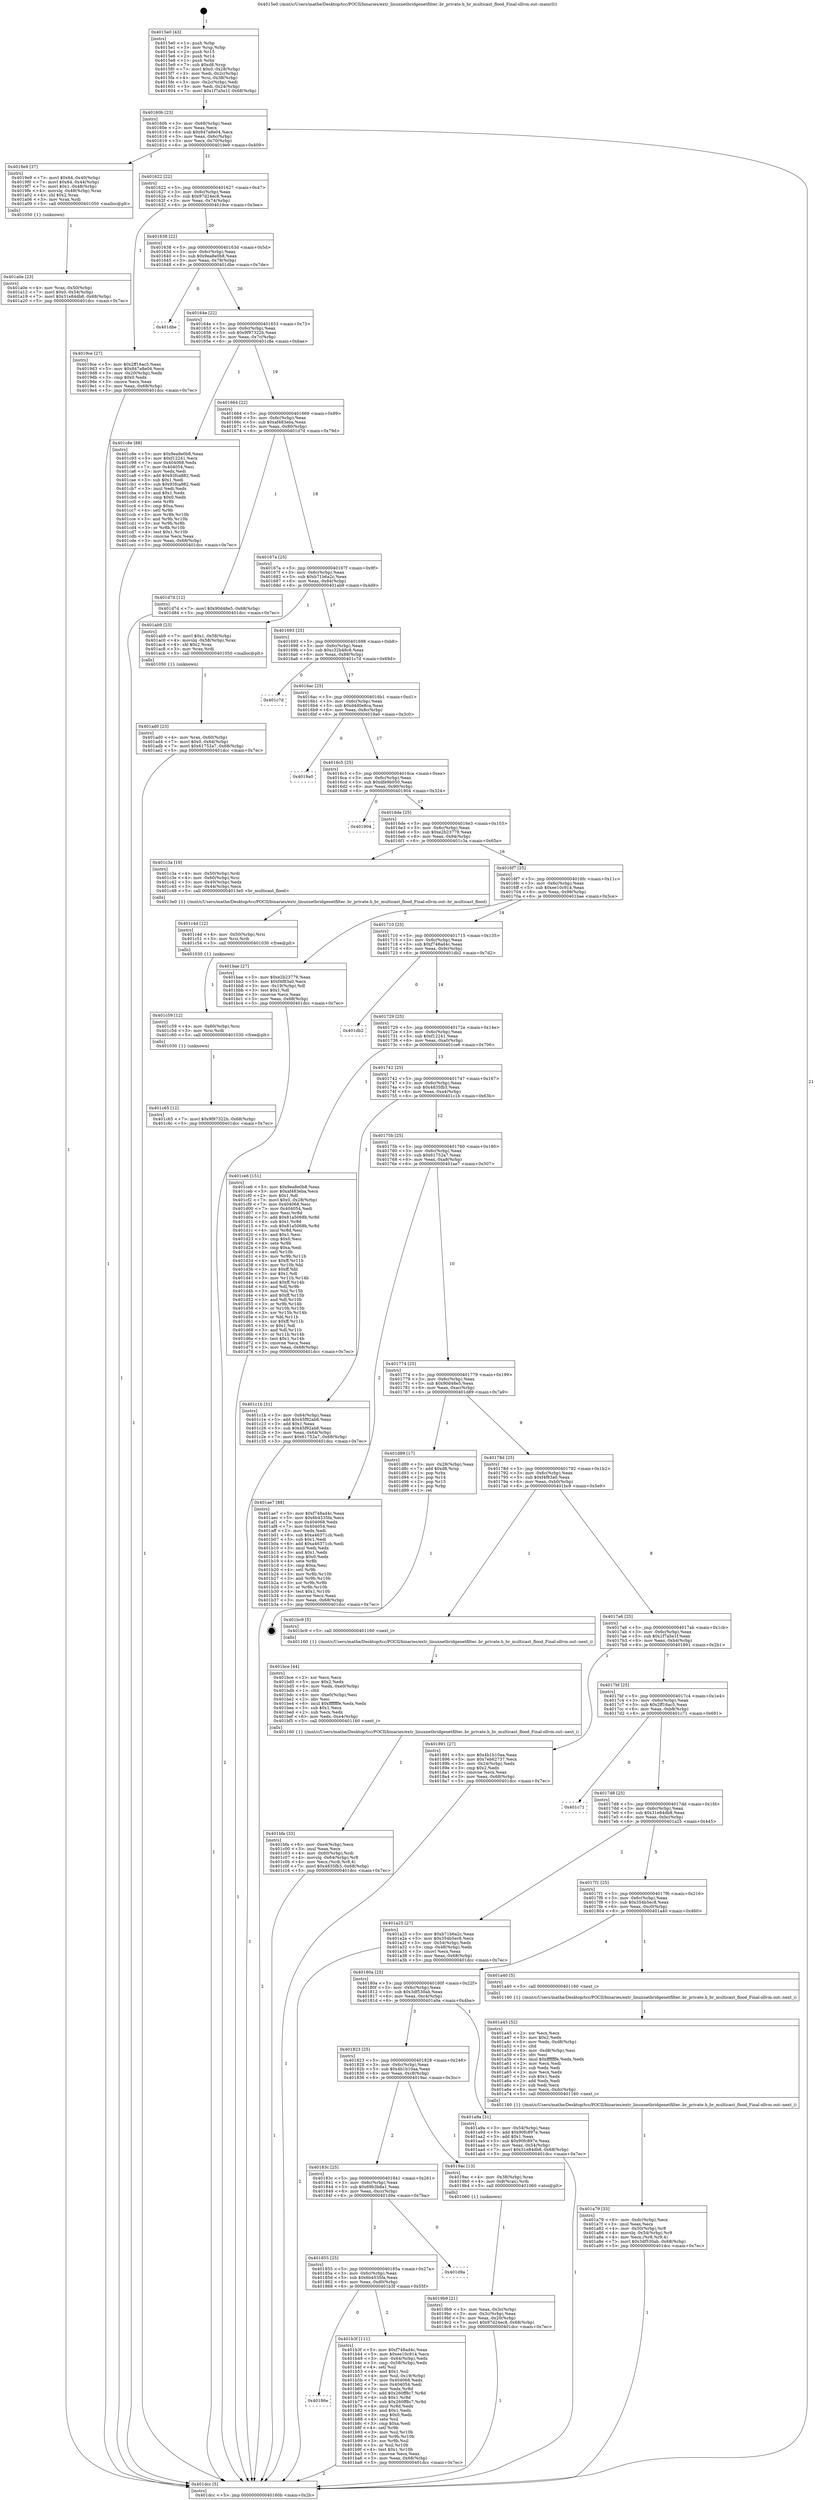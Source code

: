 digraph "0x4015e0" {
  label = "0x4015e0 (/mnt/c/Users/mathe/Desktop/tcc/POCII/binaries/extr_linuxnetbridgenetfilter..br_private.h_br_multicast_flood_Final-ollvm.out::main(0))"
  labelloc = "t"
  node[shape=record]

  Entry [label="",width=0.3,height=0.3,shape=circle,fillcolor=black,style=filled]
  "0x40160b" [label="{
     0x40160b [23]\l
     | [instrs]\l
     &nbsp;&nbsp;0x40160b \<+3\>: mov -0x68(%rbp),%eax\l
     &nbsp;&nbsp;0x40160e \<+2\>: mov %eax,%ecx\l
     &nbsp;&nbsp;0x401610 \<+6\>: sub $0x847a8e04,%ecx\l
     &nbsp;&nbsp;0x401616 \<+3\>: mov %eax,-0x6c(%rbp)\l
     &nbsp;&nbsp;0x401619 \<+3\>: mov %ecx,-0x70(%rbp)\l
     &nbsp;&nbsp;0x40161c \<+6\>: je 00000000004019e9 \<main+0x409\>\l
  }"]
  "0x4019e9" [label="{
     0x4019e9 [37]\l
     | [instrs]\l
     &nbsp;&nbsp;0x4019e9 \<+7\>: movl $0x64,-0x40(%rbp)\l
     &nbsp;&nbsp;0x4019f0 \<+7\>: movl $0x64,-0x44(%rbp)\l
     &nbsp;&nbsp;0x4019f7 \<+7\>: movl $0x1,-0x48(%rbp)\l
     &nbsp;&nbsp;0x4019fe \<+4\>: movslq -0x48(%rbp),%rax\l
     &nbsp;&nbsp;0x401a02 \<+4\>: shl $0x2,%rax\l
     &nbsp;&nbsp;0x401a06 \<+3\>: mov %rax,%rdi\l
     &nbsp;&nbsp;0x401a09 \<+5\>: call 0000000000401050 \<malloc@plt\>\l
     | [calls]\l
     &nbsp;&nbsp;0x401050 \{1\} (unknown)\l
  }"]
  "0x401622" [label="{
     0x401622 [22]\l
     | [instrs]\l
     &nbsp;&nbsp;0x401622 \<+5\>: jmp 0000000000401627 \<main+0x47\>\l
     &nbsp;&nbsp;0x401627 \<+3\>: mov -0x6c(%rbp),%eax\l
     &nbsp;&nbsp;0x40162a \<+5\>: sub $0x97d24ec8,%eax\l
     &nbsp;&nbsp;0x40162f \<+3\>: mov %eax,-0x74(%rbp)\l
     &nbsp;&nbsp;0x401632 \<+6\>: je 00000000004019ce \<main+0x3ee\>\l
  }"]
  Exit [label="",width=0.3,height=0.3,shape=circle,fillcolor=black,style=filled,peripheries=2]
  "0x4019ce" [label="{
     0x4019ce [27]\l
     | [instrs]\l
     &nbsp;&nbsp;0x4019ce \<+5\>: mov $0x2ff16ac5,%eax\l
     &nbsp;&nbsp;0x4019d3 \<+5\>: mov $0x847a8e04,%ecx\l
     &nbsp;&nbsp;0x4019d8 \<+3\>: mov -0x20(%rbp),%edx\l
     &nbsp;&nbsp;0x4019db \<+3\>: cmp $0x0,%edx\l
     &nbsp;&nbsp;0x4019de \<+3\>: cmove %ecx,%eax\l
     &nbsp;&nbsp;0x4019e1 \<+3\>: mov %eax,-0x68(%rbp)\l
     &nbsp;&nbsp;0x4019e4 \<+5\>: jmp 0000000000401dcc \<main+0x7ec\>\l
  }"]
  "0x401638" [label="{
     0x401638 [22]\l
     | [instrs]\l
     &nbsp;&nbsp;0x401638 \<+5\>: jmp 000000000040163d \<main+0x5d\>\l
     &nbsp;&nbsp;0x40163d \<+3\>: mov -0x6c(%rbp),%eax\l
     &nbsp;&nbsp;0x401640 \<+5\>: sub $0x9ea8e0b8,%eax\l
     &nbsp;&nbsp;0x401645 \<+3\>: mov %eax,-0x78(%rbp)\l
     &nbsp;&nbsp;0x401648 \<+6\>: je 0000000000401dbe \<main+0x7de\>\l
  }"]
  "0x401c65" [label="{
     0x401c65 [12]\l
     | [instrs]\l
     &nbsp;&nbsp;0x401c65 \<+7\>: movl $0x9f97322b,-0x68(%rbp)\l
     &nbsp;&nbsp;0x401c6c \<+5\>: jmp 0000000000401dcc \<main+0x7ec\>\l
  }"]
  "0x401dbe" [label="{
     0x401dbe\l
  }", style=dashed]
  "0x40164e" [label="{
     0x40164e [22]\l
     | [instrs]\l
     &nbsp;&nbsp;0x40164e \<+5\>: jmp 0000000000401653 \<main+0x73\>\l
     &nbsp;&nbsp;0x401653 \<+3\>: mov -0x6c(%rbp),%eax\l
     &nbsp;&nbsp;0x401656 \<+5\>: sub $0x9f97322b,%eax\l
     &nbsp;&nbsp;0x40165b \<+3\>: mov %eax,-0x7c(%rbp)\l
     &nbsp;&nbsp;0x40165e \<+6\>: je 0000000000401c8e \<main+0x6ae\>\l
  }"]
  "0x401c59" [label="{
     0x401c59 [12]\l
     | [instrs]\l
     &nbsp;&nbsp;0x401c59 \<+4\>: mov -0x60(%rbp),%rsi\l
     &nbsp;&nbsp;0x401c5d \<+3\>: mov %rsi,%rdi\l
     &nbsp;&nbsp;0x401c60 \<+5\>: call 0000000000401030 \<free@plt\>\l
     | [calls]\l
     &nbsp;&nbsp;0x401030 \{1\} (unknown)\l
  }"]
  "0x401c8e" [label="{
     0x401c8e [88]\l
     | [instrs]\l
     &nbsp;&nbsp;0x401c8e \<+5\>: mov $0x9ea8e0b8,%eax\l
     &nbsp;&nbsp;0x401c93 \<+5\>: mov $0xf12241,%ecx\l
     &nbsp;&nbsp;0x401c98 \<+7\>: mov 0x404068,%edx\l
     &nbsp;&nbsp;0x401c9f \<+7\>: mov 0x404054,%esi\l
     &nbsp;&nbsp;0x401ca6 \<+2\>: mov %edx,%edi\l
     &nbsp;&nbsp;0x401ca8 \<+6\>: add $0x93fca882,%edi\l
     &nbsp;&nbsp;0x401cae \<+3\>: sub $0x1,%edi\l
     &nbsp;&nbsp;0x401cb1 \<+6\>: sub $0x93fca882,%edi\l
     &nbsp;&nbsp;0x401cb7 \<+3\>: imul %edi,%edx\l
     &nbsp;&nbsp;0x401cba \<+3\>: and $0x1,%edx\l
     &nbsp;&nbsp;0x401cbd \<+3\>: cmp $0x0,%edx\l
     &nbsp;&nbsp;0x401cc0 \<+4\>: sete %r8b\l
     &nbsp;&nbsp;0x401cc4 \<+3\>: cmp $0xa,%esi\l
     &nbsp;&nbsp;0x401cc7 \<+4\>: setl %r9b\l
     &nbsp;&nbsp;0x401ccb \<+3\>: mov %r8b,%r10b\l
     &nbsp;&nbsp;0x401cce \<+3\>: and %r9b,%r10b\l
     &nbsp;&nbsp;0x401cd1 \<+3\>: xor %r9b,%r8b\l
     &nbsp;&nbsp;0x401cd4 \<+3\>: or %r8b,%r10b\l
     &nbsp;&nbsp;0x401cd7 \<+4\>: test $0x1,%r10b\l
     &nbsp;&nbsp;0x401cdb \<+3\>: cmovne %ecx,%eax\l
     &nbsp;&nbsp;0x401cde \<+3\>: mov %eax,-0x68(%rbp)\l
     &nbsp;&nbsp;0x401ce1 \<+5\>: jmp 0000000000401dcc \<main+0x7ec\>\l
  }"]
  "0x401664" [label="{
     0x401664 [22]\l
     | [instrs]\l
     &nbsp;&nbsp;0x401664 \<+5\>: jmp 0000000000401669 \<main+0x89\>\l
     &nbsp;&nbsp;0x401669 \<+3\>: mov -0x6c(%rbp),%eax\l
     &nbsp;&nbsp;0x40166c \<+5\>: sub $0xaf483eba,%eax\l
     &nbsp;&nbsp;0x401671 \<+3\>: mov %eax,-0x80(%rbp)\l
     &nbsp;&nbsp;0x401674 \<+6\>: je 0000000000401d7d \<main+0x79d\>\l
  }"]
  "0x401c4d" [label="{
     0x401c4d [12]\l
     | [instrs]\l
     &nbsp;&nbsp;0x401c4d \<+4\>: mov -0x50(%rbp),%rsi\l
     &nbsp;&nbsp;0x401c51 \<+3\>: mov %rsi,%rdi\l
     &nbsp;&nbsp;0x401c54 \<+5\>: call 0000000000401030 \<free@plt\>\l
     | [calls]\l
     &nbsp;&nbsp;0x401030 \{1\} (unknown)\l
  }"]
  "0x401d7d" [label="{
     0x401d7d [12]\l
     | [instrs]\l
     &nbsp;&nbsp;0x401d7d \<+7\>: movl $0x90d48e5,-0x68(%rbp)\l
     &nbsp;&nbsp;0x401d84 \<+5\>: jmp 0000000000401dcc \<main+0x7ec\>\l
  }"]
  "0x40167a" [label="{
     0x40167a [25]\l
     | [instrs]\l
     &nbsp;&nbsp;0x40167a \<+5\>: jmp 000000000040167f \<main+0x9f\>\l
     &nbsp;&nbsp;0x40167f \<+3\>: mov -0x6c(%rbp),%eax\l
     &nbsp;&nbsp;0x401682 \<+5\>: sub $0xb71b6a2c,%eax\l
     &nbsp;&nbsp;0x401687 \<+6\>: mov %eax,-0x84(%rbp)\l
     &nbsp;&nbsp;0x40168d \<+6\>: je 0000000000401ab9 \<main+0x4d9\>\l
  }"]
  "0x401bfa" [label="{
     0x401bfa [33]\l
     | [instrs]\l
     &nbsp;&nbsp;0x401bfa \<+6\>: mov -0xe4(%rbp),%ecx\l
     &nbsp;&nbsp;0x401c00 \<+3\>: imul %eax,%ecx\l
     &nbsp;&nbsp;0x401c03 \<+4\>: mov -0x60(%rbp),%rdi\l
     &nbsp;&nbsp;0x401c07 \<+4\>: movslq -0x64(%rbp),%r8\l
     &nbsp;&nbsp;0x401c0b \<+4\>: mov %ecx,(%rdi,%r8,4)\l
     &nbsp;&nbsp;0x401c0f \<+7\>: movl $0x4835fb3,-0x68(%rbp)\l
     &nbsp;&nbsp;0x401c16 \<+5\>: jmp 0000000000401dcc \<main+0x7ec\>\l
  }"]
  "0x401ab9" [label="{
     0x401ab9 [23]\l
     | [instrs]\l
     &nbsp;&nbsp;0x401ab9 \<+7\>: movl $0x1,-0x58(%rbp)\l
     &nbsp;&nbsp;0x401ac0 \<+4\>: movslq -0x58(%rbp),%rax\l
     &nbsp;&nbsp;0x401ac4 \<+4\>: shl $0x2,%rax\l
     &nbsp;&nbsp;0x401ac8 \<+3\>: mov %rax,%rdi\l
     &nbsp;&nbsp;0x401acb \<+5\>: call 0000000000401050 \<malloc@plt\>\l
     | [calls]\l
     &nbsp;&nbsp;0x401050 \{1\} (unknown)\l
  }"]
  "0x401693" [label="{
     0x401693 [25]\l
     | [instrs]\l
     &nbsp;&nbsp;0x401693 \<+5\>: jmp 0000000000401698 \<main+0xb8\>\l
     &nbsp;&nbsp;0x401698 \<+3\>: mov -0x6c(%rbp),%eax\l
     &nbsp;&nbsp;0x40169b \<+5\>: sub $0xc32b48c8,%eax\l
     &nbsp;&nbsp;0x4016a0 \<+6\>: mov %eax,-0x88(%rbp)\l
     &nbsp;&nbsp;0x4016a6 \<+6\>: je 0000000000401c7d \<main+0x69d\>\l
  }"]
  "0x401bce" [label="{
     0x401bce [44]\l
     | [instrs]\l
     &nbsp;&nbsp;0x401bce \<+2\>: xor %ecx,%ecx\l
     &nbsp;&nbsp;0x401bd0 \<+5\>: mov $0x2,%edx\l
     &nbsp;&nbsp;0x401bd5 \<+6\>: mov %edx,-0xe0(%rbp)\l
     &nbsp;&nbsp;0x401bdb \<+1\>: cltd\l
     &nbsp;&nbsp;0x401bdc \<+6\>: mov -0xe0(%rbp),%esi\l
     &nbsp;&nbsp;0x401be2 \<+2\>: idiv %esi\l
     &nbsp;&nbsp;0x401be4 \<+6\>: imul $0xfffffffe,%edx,%edx\l
     &nbsp;&nbsp;0x401bea \<+3\>: sub $0x1,%ecx\l
     &nbsp;&nbsp;0x401bed \<+2\>: sub %ecx,%edx\l
     &nbsp;&nbsp;0x401bef \<+6\>: mov %edx,-0xe4(%rbp)\l
     &nbsp;&nbsp;0x401bf5 \<+5\>: call 0000000000401160 \<next_i\>\l
     | [calls]\l
     &nbsp;&nbsp;0x401160 \{1\} (/mnt/c/Users/mathe/Desktop/tcc/POCII/binaries/extr_linuxnetbridgenetfilter..br_private.h_br_multicast_flood_Final-ollvm.out::next_i)\l
  }"]
  "0x401c7d" [label="{
     0x401c7d\l
  }", style=dashed]
  "0x4016ac" [label="{
     0x4016ac [25]\l
     | [instrs]\l
     &nbsp;&nbsp;0x4016ac \<+5\>: jmp 00000000004016b1 \<main+0xd1\>\l
     &nbsp;&nbsp;0x4016b1 \<+3\>: mov -0x6c(%rbp),%eax\l
     &nbsp;&nbsp;0x4016b4 \<+5\>: sub $0xd4d0e8ca,%eax\l
     &nbsp;&nbsp;0x4016b9 \<+6\>: mov %eax,-0x8c(%rbp)\l
     &nbsp;&nbsp;0x4016bf \<+6\>: je 00000000004019a0 \<main+0x3c0\>\l
  }"]
  "0x40186e" [label="{
     0x40186e\l
  }", style=dashed]
  "0x4019a0" [label="{
     0x4019a0\l
  }", style=dashed]
  "0x4016c5" [label="{
     0x4016c5 [25]\l
     | [instrs]\l
     &nbsp;&nbsp;0x4016c5 \<+5\>: jmp 00000000004016ca \<main+0xea\>\l
     &nbsp;&nbsp;0x4016ca \<+3\>: mov -0x6c(%rbp),%eax\l
     &nbsp;&nbsp;0x4016cd \<+5\>: sub $0xdfe9b050,%eax\l
     &nbsp;&nbsp;0x4016d2 \<+6\>: mov %eax,-0x90(%rbp)\l
     &nbsp;&nbsp;0x4016d8 \<+6\>: je 0000000000401904 \<main+0x324\>\l
  }"]
  "0x401b3f" [label="{
     0x401b3f [111]\l
     | [instrs]\l
     &nbsp;&nbsp;0x401b3f \<+5\>: mov $0xf748ad4c,%eax\l
     &nbsp;&nbsp;0x401b44 \<+5\>: mov $0xee10c914,%ecx\l
     &nbsp;&nbsp;0x401b49 \<+3\>: mov -0x64(%rbp),%edx\l
     &nbsp;&nbsp;0x401b4c \<+3\>: cmp -0x58(%rbp),%edx\l
     &nbsp;&nbsp;0x401b4f \<+4\>: setl %sil\l
     &nbsp;&nbsp;0x401b53 \<+4\>: and $0x1,%sil\l
     &nbsp;&nbsp;0x401b57 \<+4\>: mov %sil,-0x19(%rbp)\l
     &nbsp;&nbsp;0x401b5b \<+7\>: mov 0x404068,%edx\l
     &nbsp;&nbsp;0x401b62 \<+7\>: mov 0x404054,%edi\l
     &nbsp;&nbsp;0x401b69 \<+3\>: mov %edx,%r8d\l
     &nbsp;&nbsp;0x401b6c \<+7\>: add $0x260ff8c7,%r8d\l
     &nbsp;&nbsp;0x401b73 \<+4\>: sub $0x1,%r8d\l
     &nbsp;&nbsp;0x401b77 \<+7\>: sub $0x260ff8c7,%r8d\l
     &nbsp;&nbsp;0x401b7e \<+4\>: imul %r8d,%edx\l
     &nbsp;&nbsp;0x401b82 \<+3\>: and $0x1,%edx\l
     &nbsp;&nbsp;0x401b85 \<+3\>: cmp $0x0,%edx\l
     &nbsp;&nbsp;0x401b88 \<+4\>: sete %sil\l
     &nbsp;&nbsp;0x401b8c \<+3\>: cmp $0xa,%edi\l
     &nbsp;&nbsp;0x401b8f \<+4\>: setl %r9b\l
     &nbsp;&nbsp;0x401b93 \<+3\>: mov %sil,%r10b\l
     &nbsp;&nbsp;0x401b96 \<+3\>: and %r9b,%r10b\l
     &nbsp;&nbsp;0x401b99 \<+3\>: xor %r9b,%sil\l
     &nbsp;&nbsp;0x401b9c \<+3\>: or %sil,%r10b\l
     &nbsp;&nbsp;0x401b9f \<+4\>: test $0x1,%r10b\l
     &nbsp;&nbsp;0x401ba3 \<+3\>: cmovne %ecx,%eax\l
     &nbsp;&nbsp;0x401ba6 \<+3\>: mov %eax,-0x68(%rbp)\l
     &nbsp;&nbsp;0x401ba9 \<+5\>: jmp 0000000000401dcc \<main+0x7ec\>\l
  }"]
  "0x401904" [label="{
     0x401904\l
  }", style=dashed]
  "0x4016de" [label="{
     0x4016de [25]\l
     | [instrs]\l
     &nbsp;&nbsp;0x4016de \<+5\>: jmp 00000000004016e3 \<main+0x103\>\l
     &nbsp;&nbsp;0x4016e3 \<+3\>: mov -0x6c(%rbp),%eax\l
     &nbsp;&nbsp;0x4016e6 \<+5\>: sub $0xe2b23779,%eax\l
     &nbsp;&nbsp;0x4016eb \<+6\>: mov %eax,-0x94(%rbp)\l
     &nbsp;&nbsp;0x4016f1 \<+6\>: je 0000000000401c3a \<main+0x65a\>\l
  }"]
  "0x401855" [label="{
     0x401855 [25]\l
     | [instrs]\l
     &nbsp;&nbsp;0x401855 \<+5\>: jmp 000000000040185a \<main+0x27a\>\l
     &nbsp;&nbsp;0x40185a \<+3\>: mov -0x6c(%rbp),%eax\l
     &nbsp;&nbsp;0x40185d \<+5\>: sub $0x6b4535fa,%eax\l
     &nbsp;&nbsp;0x401862 \<+6\>: mov %eax,-0xd0(%rbp)\l
     &nbsp;&nbsp;0x401868 \<+6\>: je 0000000000401b3f \<main+0x55f\>\l
  }"]
  "0x401c3a" [label="{
     0x401c3a [19]\l
     | [instrs]\l
     &nbsp;&nbsp;0x401c3a \<+4\>: mov -0x50(%rbp),%rdi\l
     &nbsp;&nbsp;0x401c3e \<+4\>: mov -0x60(%rbp),%rsi\l
     &nbsp;&nbsp;0x401c42 \<+3\>: mov -0x40(%rbp),%edx\l
     &nbsp;&nbsp;0x401c45 \<+3\>: mov -0x44(%rbp),%ecx\l
     &nbsp;&nbsp;0x401c48 \<+5\>: call 00000000004013e0 \<br_multicast_flood\>\l
     | [calls]\l
     &nbsp;&nbsp;0x4013e0 \{1\} (/mnt/c/Users/mathe/Desktop/tcc/POCII/binaries/extr_linuxnetbridgenetfilter..br_private.h_br_multicast_flood_Final-ollvm.out::br_multicast_flood)\l
  }"]
  "0x4016f7" [label="{
     0x4016f7 [25]\l
     | [instrs]\l
     &nbsp;&nbsp;0x4016f7 \<+5\>: jmp 00000000004016fc \<main+0x11c\>\l
     &nbsp;&nbsp;0x4016fc \<+3\>: mov -0x6c(%rbp),%eax\l
     &nbsp;&nbsp;0x4016ff \<+5\>: sub $0xee10c914,%eax\l
     &nbsp;&nbsp;0x401704 \<+6\>: mov %eax,-0x98(%rbp)\l
     &nbsp;&nbsp;0x40170a \<+6\>: je 0000000000401bae \<main+0x5ce\>\l
  }"]
  "0x401d9a" [label="{
     0x401d9a\l
  }", style=dashed]
  "0x401bae" [label="{
     0x401bae [27]\l
     | [instrs]\l
     &nbsp;&nbsp;0x401bae \<+5\>: mov $0xe2b23779,%eax\l
     &nbsp;&nbsp;0x401bb3 \<+5\>: mov $0xf4f83a0,%ecx\l
     &nbsp;&nbsp;0x401bb8 \<+3\>: mov -0x19(%rbp),%dl\l
     &nbsp;&nbsp;0x401bbb \<+3\>: test $0x1,%dl\l
     &nbsp;&nbsp;0x401bbe \<+3\>: cmovne %ecx,%eax\l
     &nbsp;&nbsp;0x401bc1 \<+3\>: mov %eax,-0x68(%rbp)\l
     &nbsp;&nbsp;0x401bc4 \<+5\>: jmp 0000000000401dcc \<main+0x7ec\>\l
  }"]
  "0x401710" [label="{
     0x401710 [25]\l
     | [instrs]\l
     &nbsp;&nbsp;0x401710 \<+5\>: jmp 0000000000401715 \<main+0x135\>\l
     &nbsp;&nbsp;0x401715 \<+3\>: mov -0x6c(%rbp),%eax\l
     &nbsp;&nbsp;0x401718 \<+5\>: sub $0xf748ad4c,%eax\l
     &nbsp;&nbsp;0x40171d \<+6\>: mov %eax,-0x9c(%rbp)\l
     &nbsp;&nbsp;0x401723 \<+6\>: je 0000000000401db2 \<main+0x7d2\>\l
  }"]
  "0x401ad0" [label="{
     0x401ad0 [23]\l
     | [instrs]\l
     &nbsp;&nbsp;0x401ad0 \<+4\>: mov %rax,-0x60(%rbp)\l
     &nbsp;&nbsp;0x401ad4 \<+7\>: movl $0x0,-0x64(%rbp)\l
     &nbsp;&nbsp;0x401adb \<+7\>: movl $0x61752a7,-0x68(%rbp)\l
     &nbsp;&nbsp;0x401ae2 \<+5\>: jmp 0000000000401dcc \<main+0x7ec\>\l
  }"]
  "0x401db2" [label="{
     0x401db2\l
  }", style=dashed]
  "0x401729" [label="{
     0x401729 [25]\l
     | [instrs]\l
     &nbsp;&nbsp;0x401729 \<+5\>: jmp 000000000040172e \<main+0x14e\>\l
     &nbsp;&nbsp;0x40172e \<+3\>: mov -0x6c(%rbp),%eax\l
     &nbsp;&nbsp;0x401731 \<+5\>: sub $0xf12241,%eax\l
     &nbsp;&nbsp;0x401736 \<+6\>: mov %eax,-0xa0(%rbp)\l
     &nbsp;&nbsp;0x40173c \<+6\>: je 0000000000401ce6 \<main+0x706\>\l
  }"]
  "0x401a79" [label="{
     0x401a79 [33]\l
     | [instrs]\l
     &nbsp;&nbsp;0x401a79 \<+6\>: mov -0xdc(%rbp),%ecx\l
     &nbsp;&nbsp;0x401a7f \<+3\>: imul %eax,%ecx\l
     &nbsp;&nbsp;0x401a82 \<+4\>: mov -0x50(%rbp),%r8\l
     &nbsp;&nbsp;0x401a86 \<+4\>: movslq -0x54(%rbp),%r9\l
     &nbsp;&nbsp;0x401a8a \<+4\>: mov %ecx,(%r8,%r9,4)\l
     &nbsp;&nbsp;0x401a8e \<+7\>: movl $0x3df530ab,-0x68(%rbp)\l
     &nbsp;&nbsp;0x401a95 \<+5\>: jmp 0000000000401dcc \<main+0x7ec\>\l
  }"]
  "0x401ce6" [label="{
     0x401ce6 [151]\l
     | [instrs]\l
     &nbsp;&nbsp;0x401ce6 \<+5\>: mov $0x9ea8e0b8,%eax\l
     &nbsp;&nbsp;0x401ceb \<+5\>: mov $0xaf483eba,%ecx\l
     &nbsp;&nbsp;0x401cf0 \<+2\>: mov $0x1,%dl\l
     &nbsp;&nbsp;0x401cf2 \<+7\>: movl $0x0,-0x28(%rbp)\l
     &nbsp;&nbsp;0x401cf9 \<+7\>: mov 0x404068,%esi\l
     &nbsp;&nbsp;0x401d00 \<+7\>: mov 0x404054,%edi\l
     &nbsp;&nbsp;0x401d07 \<+3\>: mov %esi,%r8d\l
     &nbsp;&nbsp;0x401d0a \<+7\>: add $0x81a5068b,%r8d\l
     &nbsp;&nbsp;0x401d11 \<+4\>: sub $0x1,%r8d\l
     &nbsp;&nbsp;0x401d15 \<+7\>: sub $0x81a5068b,%r8d\l
     &nbsp;&nbsp;0x401d1c \<+4\>: imul %r8d,%esi\l
     &nbsp;&nbsp;0x401d20 \<+3\>: and $0x1,%esi\l
     &nbsp;&nbsp;0x401d23 \<+3\>: cmp $0x0,%esi\l
     &nbsp;&nbsp;0x401d26 \<+4\>: sete %r9b\l
     &nbsp;&nbsp;0x401d2a \<+3\>: cmp $0xa,%edi\l
     &nbsp;&nbsp;0x401d2d \<+4\>: setl %r10b\l
     &nbsp;&nbsp;0x401d31 \<+3\>: mov %r9b,%r11b\l
     &nbsp;&nbsp;0x401d34 \<+4\>: xor $0xff,%r11b\l
     &nbsp;&nbsp;0x401d38 \<+3\>: mov %r10b,%bl\l
     &nbsp;&nbsp;0x401d3b \<+3\>: xor $0xff,%bl\l
     &nbsp;&nbsp;0x401d3e \<+3\>: xor $0x1,%dl\l
     &nbsp;&nbsp;0x401d41 \<+3\>: mov %r11b,%r14b\l
     &nbsp;&nbsp;0x401d44 \<+4\>: and $0xff,%r14b\l
     &nbsp;&nbsp;0x401d48 \<+3\>: and %dl,%r9b\l
     &nbsp;&nbsp;0x401d4b \<+3\>: mov %bl,%r15b\l
     &nbsp;&nbsp;0x401d4e \<+4\>: and $0xff,%r15b\l
     &nbsp;&nbsp;0x401d52 \<+3\>: and %dl,%r10b\l
     &nbsp;&nbsp;0x401d55 \<+3\>: or %r9b,%r14b\l
     &nbsp;&nbsp;0x401d58 \<+3\>: or %r10b,%r15b\l
     &nbsp;&nbsp;0x401d5b \<+3\>: xor %r15b,%r14b\l
     &nbsp;&nbsp;0x401d5e \<+3\>: or %bl,%r11b\l
     &nbsp;&nbsp;0x401d61 \<+4\>: xor $0xff,%r11b\l
     &nbsp;&nbsp;0x401d65 \<+3\>: or $0x1,%dl\l
     &nbsp;&nbsp;0x401d68 \<+3\>: and %dl,%r11b\l
     &nbsp;&nbsp;0x401d6b \<+3\>: or %r11b,%r14b\l
     &nbsp;&nbsp;0x401d6e \<+4\>: test $0x1,%r14b\l
     &nbsp;&nbsp;0x401d72 \<+3\>: cmovne %ecx,%eax\l
     &nbsp;&nbsp;0x401d75 \<+3\>: mov %eax,-0x68(%rbp)\l
     &nbsp;&nbsp;0x401d78 \<+5\>: jmp 0000000000401dcc \<main+0x7ec\>\l
  }"]
  "0x401742" [label="{
     0x401742 [25]\l
     | [instrs]\l
     &nbsp;&nbsp;0x401742 \<+5\>: jmp 0000000000401747 \<main+0x167\>\l
     &nbsp;&nbsp;0x401747 \<+3\>: mov -0x6c(%rbp),%eax\l
     &nbsp;&nbsp;0x40174a \<+5\>: sub $0x4835fb3,%eax\l
     &nbsp;&nbsp;0x40174f \<+6\>: mov %eax,-0xa4(%rbp)\l
     &nbsp;&nbsp;0x401755 \<+6\>: je 0000000000401c1b \<main+0x63b\>\l
  }"]
  "0x401a45" [label="{
     0x401a45 [52]\l
     | [instrs]\l
     &nbsp;&nbsp;0x401a45 \<+2\>: xor %ecx,%ecx\l
     &nbsp;&nbsp;0x401a47 \<+5\>: mov $0x2,%edx\l
     &nbsp;&nbsp;0x401a4c \<+6\>: mov %edx,-0xd8(%rbp)\l
     &nbsp;&nbsp;0x401a52 \<+1\>: cltd\l
     &nbsp;&nbsp;0x401a53 \<+6\>: mov -0xd8(%rbp),%esi\l
     &nbsp;&nbsp;0x401a59 \<+2\>: idiv %esi\l
     &nbsp;&nbsp;0x401a5b \<+6\>: imul $0xfffffffe,%edx,%edx\l
     &nbsp;&nbsp;0x401a61 \<+2\>: mov %ecx,%edi\l
     &nbsp;&nbsp;0x401a63 \<+2\>: sub %edx,%edi\l
     &nbsp;&nbsp;0x401a65 \<+2\>: mov %ecx,%edx\l
     &nbsp;&nbsp;0x401a67 \<+3\>: sub $0x1,%edx\l
     &nbsp;&nbsp;0x401a6a \<+2\>: add %edx,%edi\l
     &nbsp;&nbsp;0x401a6c \<+2\>: sub %edi,%ecx\l
     &nbsp;&nbsp;0x401a6e \<+6\>: mov %ecx,-0xdc(%rbp)\l
     &nbsp;&nbsp;0x401a74 \<+5\>: call 0000000000401160 \<next_i\>\l
     | [calls]\l
     &nbsp;&nbsp;0x401160 \{1\} (/mnt/c/Users/mathe/Desktop/tcc/POCII/binaries/extr_linuxnetbridgenetfilter..br_private.h_br_multicast_flood_Final-ollvm.out::next_i)\l
  }"]
  "0x401c1b" [label="{
     0x401c1b [31]\l
     | [instrs]\l
     &nbsp;&nbsp;0x401c1b \<+3\>: mov -0x64(%rbp),%eax\l
     &nbsp;&nbsp;0x401c1e \<+5\>: add $0x45f92ab8,%eax\l
     &nbsp;&nbsp;0x401c23 \<+3\>: add $0x1,%eax\l
     &nbsp;&nbsp;0x401c26 \<+5\>: sub $0x45f92ab8,%eax\l
     &nbsp;&nbsp;0x401c2b \<+3\>: mov %eax,-0x64(%rbp)\l
     &nbsp;&nbsp;0x401c2e \<+7\>: movl $0x61752a7,-0x68(%rbp)\l
     &nbsp;&nbsp;0x401c35 \<+5\>: jmp 0000000000401dcc \<main+0x7ec\>\l
  }"]
  "0x40175b" [label="{
     0x40175b [25]\l
     | [instrs]\l
     &nbsp;&nbsp;0x40175b \<+5\>: jmp 0000000000401760 \<main+0x180\>\l
     &nbsp;&nbsp;0x401760 \<+3\>: mov -0x6c(%rbp),%eax\l
     &nbsp;&nbsp;0x401763 \<+5\>: sub $0x61752a7,%eax\l
     &nbsp;&nbsp;0x401768 \<+6\>: mov %eax,-0xa8(%rbp)\l
     &nbsp;&nbsp;0x40176e \<+6\>: je 0000000000401ae7 \<main+0x507\>\l
  }"]
  "0x401a0e" [label="{
     0x401a0e [23]\l
     | [instrs]\l
     &nbsp;&nbsp;0x401a0e \<+4\>: mov %rax,-0x50(%rbp)\l
     &nbsp;&nbsp;0x401a12 \<+7\>: movl $0x0,-0x54(%rbp)\l
     &nbsp;&nbsp;0x401a19 \<+7\>: movl $0x31e84db8,-0x68(%rbp)\l
     &nbsp;&nbsp;0x401a20 \<+5\>: jmp 0000000000401dcc \<main+0x7ec\>\l
  }"]
  "0x401ae7" [label="{
     0x401ae7 [88]\l
     | [instrs]\l
     &nbsp;&nbsp;0x401ae7 \<+5\>: mov $0xf748ad4c,%eax\l
     &nbsp;&nbsp;0x401aec \<+5\>: mov $0x6b4535fa,%ecx\l
     &nbsp;&nbsp;0x401af1 \<+7\>: mov 0x404068,%edx\l
     &nbsp;&nbsp;0x401af8 \<+7\>: mov 0x404054,%esi\l
     &nbsp;&nbsp;0x401aff \<+2\>: mov %edx,%edi\l
     &nbsp;&nbsp;0x401b01 \<+6\>: sub $0xa46371cb,%edi\l
     &nbsp;&nbsp;0x401b07 \<+3\>: sub $0x1,%edi\l
     &nbsp;&nbsp;0x401b0a \<+6\>: add $0xa46371cb,%edi\l
     &nbsp;&nbsp;0x401b10 \<+3\>: imul %edi,%edx\l
     &nbsp;&nbsp;0x401b13 \<+3\>: and $0x1,%edx\l
     &nbsp;&nbsp;0x401b16 \<+3\>: cmp $0x0,%edx\l
     &nbsp;&nbsp;0x401b19 \<+4\>: sete %r8b\l
     &nbsp;&nbsp;0x401b1d \<+3\>: cmp $0xa,%esi\l
     &nbsp;&nbsp;0x401b20 \<+4\>: setl %r9b\l
     &nbsp;&nbsp;0x401b24 \<+3\>: mov %r8b,%r10b\l
     &nbsp;&nbsp;0x401b27 \<+3\>: and %r9b,%r10b\l
     &nbsp;&nbsp;0x401b2a \<+3\>: xor %r9b,%r8b\l
     &nbsp;&nbsp;0x401b2d \<+3\>: or %r8b,%r10b\l
     &nbsp;&nbsp;0x401b30 \<+4\>: test $0x1,%r10b\l
     &nbsp;&nbsp;0x401b34 \<+3\>: cmovne %ecx,%eax\l
     &nbsp;&nbsp;0x401b37 \<+3\>: mov %eax,-0x68(%rbp)\l
     &nbsp;&nbsp;0x401b3a \<+5\>: jmp 0000000000401dcc \<main+0x7ec\>\l
  }"]
  "0x401774" [label="{
     0x401774 [25]\l
     | [instrs]\l
     &nbsp;&nbsp;0x401774 \<+5\>: jmp 0000000000401779 \<main+0x199\>\l
     &nbsp;&nbsp;0x401779 \<+3\>: mov -0x6c(%rbp),%eax\l
     &nbsp;&nbsp;0x40177c \<+5\>: sub $0x90d48e5,%eax\l
     &nbsp;&nbsp;0x401781 \<+6\>: mov %eax,-0xac(%rbp)\l
     &nbsp;&nbsp;0x401787 \<+6\>: je 0000000000401d89 \<main+0x7a9\>\l
  }"]
  "0x4019b9" [label="{
     0x4019b9 [21]\l
     | [instrs]\l
     &nbsp;&nbsp;0x4019b9 \<+3\>: mov %eax,-0x3c(%rbp)\l
     &nbsp;&nbsp;0x4019bc \<+3\>: mov -0x3c(%rbp),%eax\l
     &nbsp;&nbsp;0x4019bf \<+3\>: mov %eax,-0x20(%rbp)\l
     &nbsp;&nbsp;0x4019c2 \<+7\>: movl $0x97d24ec8,-0x68(%rbp)\l
     &nbsp;&nbsp;0x4019c9 \<+5\>: jmp 0000000000401dcc \<main+0x7ec\>\l
  }"]
  "0x401d89" [label="{
     0x401d89 [17]\l
     | [instrs]\l
     &nbsp;&nbsp;0x401d89 \<+3\>: mov -0x28(%rbp),%eax\l
     &nbsp;&nbsp;0x401d8c \<+7\>: add $0xd8,%rsp\l
     &nbsp;&nbsp;0x401d93 \<+1\>: pop %rbx\l
     &nbsp;&nbsp;0x401d94 \<+2\>: pop %r14\l
     &nbsp;&nbsp;0x401d96 \<+2\>: pop %r15\l
     &nbsp;&nbsp;0x401d98 \<+1\>: pop %rbp\l
     &nbsp;&nbsp;0x401d99 \<+1\>: ret\l
  }"]
  "0x40178d" [label="{
     0x40178d [25]\l
     | [instrs]\l
     &nbsp;&nbsp;0x40178d \<+5\>: jmp 0000000000401792 \<main+0x1b2\>\l
     &nbsp;&nbsp;0x401792 \<+3\>: mov -0x6c(%rbp),%eax\l
     &nbsp;&nbsp;0x401795 \<+5\>: sub $0xf4f83a0,%eax\l
     &nbsp;&nbsp;0x40179a \<+6\>: mov %eax,-0xb0(%rbp)\l
     &nbsp;&nbsp;0x4017a0 \<+6\>: je 0000000000401bc9 \<main+0x5e9\>\l
  }"]
  "0x40183c" [label="{
     0x40183c [25]\l
     | [instrs]\l
     &nbsp;&nbsp;0x40183c \<+5\>: jmp 0000000000401841 \<main+0x261\>\l
     &nbsp;&nbsp;0x401841 \<+3\>: mov -0x6c(%rbp),%eax\l
     &nbsp;&nbsp;0x401844 \<+5\>: sub $0x69b3b8a1,%eax\l
     &nbsp;&nbsp;0x401849 \<+6\>: mov %eax,-0xcc(%rbp)\l
     &nbsp;&nbsp;0x40184f \<+6\>: je 0000000000401d9a \<main+0x7ba\>\l
  }"]
  "0x401bc9" [label="{
     0x401bc9 [5]\l
     | [instrs]\l
     &nbsp;&nbsp;0x401bc9 \<+5\>: call 0000000000401160 \<next_i\>\l
     | [calls]\l
     &nbsp;&nbsp;0x401160 \{1\} (/mnt/c/Users/mathe/Desktop/tcc/POCII/binaries/extr_linuxnetbridgenetfilter..br_private.h_br_multicast_flood_Final-ollvm.out::next_i)\l
  }"]
  "0x4017a6" [label="{
     0x4017a6 [25]\l
     | [instrs]\l
     &nbsp;&nbsp;0x4017a6 \<+5\>: jmp 00000000004017ab \<main+0x1cb\>\l
     &nbsp;&nbsp;0x4017ab \<+3\>: mov -0x6c(%rbp),%eax\l
     &nbsp;&nbsp;0x4017ae \<+5\>: sub $0x1f7a5e1f,%eax\l
     &nbsp;&nbsp;0x4017b3 \<+6\>: mov %eax,-0xb4(%rbp)\l
     &nbsp;&nbsp;0x4017b9 \<+6\>: je 0000000000401891 \<main+0x2b1\>\l
  }"]
  "0x4019ac" [label="{
     0x4019ac [13]\l
     | [instrs]\l
     &nbsp;&nbsp;0x4019ac \<+4\>: mov -0x38(%rbp),%rax\l
     &nbsp;&nbsp;0x4019b0 \<+4\>: mov 0x8(%rax),%rdi\l
     &nbsp;&nbsp;0x4019b4 \<+5\>: call 0000000000401060 \<atoi@plt\>\l
     | [calls]\l
     &nbsp;&nbsp;0x401060 \{1\} (unknown)\l
  }"]
  "0x401891" [label="{
     0x401891 [27]\l
     | [instrs]\l
     &nbsp;&nbsp;0x401891 \<+5\>: mov $0x4b1b10aa,%eax\l
     &nbsp;&nbsp;0x401896 \<+5\>: mov $0x7eb62737,%ecx\l
     &nbsp;&nbsp;0x40189b \<+3\>: mov -0x24(%rbp),%edx\l
     &nbsp;&nbsp;0x40189e \<+3\>: cmp $0x2,%edx\l
     &nbsp;&nbsp;0x4018a1 \<+3\>: cmovne %ecx,%eax\l
     &nbsp;&nbsp;0x4018a4 \<+3\>: mov %eax,-0x68(%rbp)\l
     &nbsp;&nbsp;0x4018a7 \<+5\>: jmp 0000000000401dcc \<main+0x7ec\>\l
  }"]
  "0x4017bf" [label="{
     0x4017bf [25]\l
     | [instrs]\l
     &nbsp;&nbsp;0x4017bf \<+5\>: jmp 00000000004017c4 \<main+0x1e4\>\l
     &nbsp;&nbsp;0x4017c4 \<+3\>: mov -0x6c(%rbp),%eax\l
     &nbsp;&nbsp;0x4017c7 \<+5\>: sub $0x2ff16ac5,%eax\l
     &nbsp;&nbsp;0x4017cc \<+6\>: mov %eax,-0xb8(%rbp)\l
     &nbsp;&nbsp;0x4017d2 \<+6\>: je 0000000000401c71 \<main+0x691\>\l
  }"]
  "0x401dcc" [label="{
     0x401dcc [5]\l
     | [instrs]\l
     &nbsp;&nbsp;0x401dcc \<+5\>: jmp 000000000040160b \<main+0x2b\>\l
  }"]
  "0x4015e0" [label="{
     0x4015e0 [43]\l
     | [instrs]\l
     &nbsp;&nbsp;0x4015e0 \<+1\>: push %rbp\l
     &nbsp;&nbsp;0x4015e1 \<+3\>: mov %rsp,%rbp\l
     &nbsp;&nbsp;0x4015e4 \<+2\>: push %r15\l
     &nbsp;&nbsp;0x4015e6 \<+2\>: push %r14\l
     &nbsp;&nbsp;0x4015e8 \<+1\>: push %rbx\l
     &nbsp;&nbsp;0x4015e9 \<+7\>: sub $0xd8,%rsp\l
     &nbsp;&nbsp;0x4015f0 \<+7\>: movl $0x0,-0x28(%rbp)\l
     &nbsp;&nbsp;0x4015f7 \<+3\>: mov %edi,-0x2c(%rbp)\l
     &nbsp;&nbsp;0x4015fa \<+4\>: mov %rsi,-0x38(%rbp)\l
     &nbsp;&nbsp;0x4015fe \<+3\>: mov -0x2c(%rbp),%edi\l
     &nbsp;&nbsp;0x401601 \<+3\>: mov %edi,-0x24(%rbp)\l
     &nbsp;&nbsp;0x401604 \<+7\>: movl $0x1f7a5e1f,-0x68(%rbp)\l
  }"]
  "0x401823" [label="{
     0x401823 [25]\l
     | [instrs]\l
     &nbsp;&nbsp;0x401823 \<+5\>: jmp 0000000000401828 \<main+0x248\>\l
     &nbsp;&nbsp;0x401828 \<+3\>: mov -0x6c(%rbp),%eax\l
     &nbsp;&nbsp;0x40182b \<+5\>: sub $0x4b1b10aa,%eax\l
     &nbsp;&nbsp;0x401830 \<+6\>: mov %eax,-0xc8(%rbp)\l
     &nbsp;&nbsp;0x401836 \<+6\>: je 00000000004019ac \<main+0x3cc\>\l
  }"]
  "0x401c71" [label="{
     0x401c71\l
  }", style=dashed]
  "0x4017d8" [label="{
     0x4017d8 [25]\l
     | [instrs]\l
     &nbsp;&nbsp;0x4017d8 \<+5\>: jmp 00000000004017dd \<main+0x1fd\>\l
     &nbsp;&nbsp;0x4017dd \<+3\>: mov -0x6c(%rbp),%eax\l
     &nbsp;&nbsp;0x4017e0 \<+5\>: sub $0x31e84db8,%eax\l
     &nbsp;&nbsp;0x4017e5 \<+6\>: mov %eax,-0xbc(%rbp)\l
     &nbsp;&nbsp;0x4017eb \<+6\>: je 0000000000401a25 \<main+0x445\>\l
  }"]
  "0x401a9a" [label="{
     0x401a9a [31]\l
     | [instrs]\l
     &nbsp;&nbsp;0x401a9a \<+3\>: mov -0x54(%rbp),%eax\l
     &nbsp;&nbsp;0x401a9d \<+5\>: add $0x90fc897e,%eax\l
     &nbsp;&nbsp;0x401aa2 \<+3\>: add $0x1,%eax\l
     &nbsp;&nbsp;0x401aa5 \<+5\>: sub $0x90fc897e,%eax\l
     &nbsp;&nbsp;0x401aaa \<+3\>: mov %eax,-0x54(%rbp)\l
     &nbsp;&nbsp;0x401aad \<+7\>: movl $0x31e84db8,-0x68(%rbp)\l
     &nbsp;&nbsp;0x401ab4 \<+5\>: jmp 0000000000401dcc \<main+0x7ec\>\l
  }"]
  "0x401a25" [label="{
     0x401a25 [27]\l
     | [instrs]\l
     &nbsp;&nbsp;0x401a25 \<+5\>: mov $0xb71b6a2c,%eax\l
     &nbsp;&nbsp;0x401a2a \<+5\>: mov $0x354b5ec8,%ecx\l
     &nbsp;&nbsp;0x401a2f \<+3\>: mov -0x54(%rbp),%edx\l
     &nbsp;&nbsp;0x401a32 \<+3\>: cmp -0x48(%rbp),%edx\l
     &nbsp;&nbsp;0x401a35 \<+3\>: cmovl %ecx,%eax\l
     &nbsp;&nbsp;0x401a38 \<+3\>: mov %eax,-0x68(%rbp)\l
     &nbsp;&nbsp;0x401a3b \<+5\>: jmp 0000000000401dcc \<main+0x7ec\>\l
  }"]
  "0x4017f1" [label="{
     0x4017f1 [25]\l
     | [instrs]\l
     &nbsp;&nbsp;0x4017f1 \<+5\>: jmp 00000000004017f6 \<main+0x216\>\l
     &nbsp;&nbsp;0x4017f6 \<+3\>: mov -0x6c(%rbp),%eax\l
     &nbsp;&nbsp;0x4017f9 \<+5\>: sub $0x354b5ec8,%eax\l
     &nbsp;&nbsp;0x4017fe \<+6\>: mov %eax,-0xc0(%rbp)\l
     &nbsp;&nbsp;0x401804 \<+6\>: je 0000000000401a40 \<main+0x460\>\l
  }"]
  "0x40180a" [label="{
     0x40180a [25]\l
     | [instrs]\l
     &nbsp;&nbsp;0x40180a \<+5\>: jmp 000000000040180f \<main+0x22f\>\l
     &nbsp;&nbsp;0x40180f \<+3\>: mov -0x6c(%rbp),%eax\l
     &nbsp;&nbsp;0x401812 \<+5\>: sub $0x3df530ab,%eax\l
     &nbsp;&nbsp;0x401817 \<+6\>: mov %eax,-0xc4(%rbp)\l
     &nbsp;&nbsp;0x40181d \<+6\>: je 0000000000401a9a \<main+0x4ba\>\l
  }"]
  "0x401a40" [label="{
     0x401a40 [5]\l
     | [instrs]\l
     &nbsp;&nbsp;0x401a40 \<+5\>: call 0000000000401160 \<next_i\>\l
     | [calls]\l
     &nbsp;&nbsp;0x401160 \{1\} (/mnt/c/Users/mathe/Desktop/tcc/POCII/binaries/extr_linuxnetbridgenetfilter..br_private.h_br_multicast_flood_Final-ollvm.out::next_i)\l
  }"]
  Entry -> "0x4015e0" [label=" 1"]
  "0x40160b" -> "0x4019e9" [label=" 1"]
  "0x40160b" -> "0x401622" [label=" 21"]
  "0x401d89" -> Exit [label=" 1"]
  "0x401622" -> "0x4019ce" [label=" 1"]
  "0x401622" -> "0x401638" [label=" 20"]
  "0x401d7d" -> "0x401dcc" [label=" 1"]
  "0x401638" -> "0x401dbe" [label=" 0"]
  "0x401638" -> "0x40164e" [label=" 20"]
  "0x401ce6" -> "0x401dcc" [label=" 1"]
  "0x40164e" -> "0x401c8e" [label=" 1"]
  "0x40164e" -> "0x401664" [label=" 19"]
  "0x401c8e" -> "0x401dcc" [label=" 1"]
  "0x401664" -> "0x401d7d" [label=" 1"]
  "0x401664" -> "0x40167a" [label=" 18"]
  "0x401c65" -> "0x401dcc" [label=" 1"]
  "0x40167a" -> "0x401ab9" [label=" 1"]
  "0x40167a" -> "0x401693" [label=" 17"]
  "0x401c59" -> "0x401c65" [label=" 1"]
  "0x401693" -> "0x401c7d" [label=" 0"]
  "0x401693" -> "0x4016ac" [label=" 17"]
  "0x401c4d" -> "0x401c59" [label=" 1"]
  "0x4016ac" -> "0x4019a0" [label=" 0"]
  "0x4016ac" -> "0x4016c5" [label=" 17"]
  "0x401c3a" -> "0x401c4d" [label=" 1"]
  "0x4016c5" -> "0x401904" [label=" 0"]
  "0x4016c5" -> "0x4016de" [label=" 17"]
  "0x401c1b" -> "0x401dcc" [label=" 1"]
  "0x4016de" -> "0x401c3a" [label=" 1"]
  "0x4016de" -> "0x4016f7" [label=" 16"]
  "0x401bce" -> "0x401bfa" [label=" 1"]
  "0x4016f7" -> "0x401bae" [label=" 2"]
  "0x4016f7" -> "0x401710" [label=" 14"]
  "0x401bc9" -> "0x401bce" [label=" 1"]
  "0x401710" -> "0x401db2" [label=" 0"]
  "0x401710" -> "0x401729" [label=" 14"]
  "0x401b3f" -> "0x401dcc" [label=" 2"]
  "0x401729" -> "0x401ce6" [label=" 1"]
  "0x401729" -> "0x401742" [label=" 13"]
  "0x401855" -> "0x40186e" [label=" 0"]
  "0x401742" -> "0x401c1b" [label=" 1"]
  "0x401742" -> "0x40175b" [label=" 12"]
  "0x401855" -> "0x401b3f" [label=" 2"]
  "0x40175b" -> "0x401ae7" [label=" 2"]
  "0x40175b" -> "0x401774" [label=" 10"]
  "0x401bfa" -> "0x401dcc" [label=" 1"]
  "0x401774" -> "0x401d89" [label=" 1"]
  "0x401774" -> "0x40178d" [label=" 9"]
  "0x40183c" -> "0x401855" [label=" 2"]
  "0x40178d" -> "0x401bc9" [label=" 1"]
  "0x40178d" -> "0x4017a6" [label=" 8"]
  "0x40183c" -> "0x401d9a" [label=" 0"]
  "0x4017a6" -> "0x401891" [label=" 1"]
  "0x4017a6" -> "0x4017bf" [label=" 7"]
  "0x401891" -> "0x401dcc" [label=" 1"]
  "0x4015e0" -> "0x40160b" [label=" 1"]
  "0x401dcc" -> "0x40160b" [label=" 21"]
  "0x401bae" -> "0x401dcc" [label=" 2"]
  "0x4017bf" -> "0x401c71" [label=" 0"]
  "0x4017bf" -> "0x4017d8" [label=" 7"]
  "0x401ad0" -> "0x401dcc" [label=" 1"]
  "0x4017d8" -> "0x401a25" [label=" 2"]
  "0x4017d8" -> "0x4017f1" [label=" 5"]
  "0x401ab9" -> "0x401ad0" [label=" 1"]
  "0x4017f1" -> "0x401a40" [label=" 1"]
  "0x4017f1" -> "0x40180a" [label=" 4"]
  "0x401a9a" -> "0x401dcc" [label=" 1"]
  "0x40180a" -> "0x401a9a" [label=" 1"]
  "0x40180a" -> "0x401823" [label=" 3"]
  "0x401ae7" -> "0x401dcc" [label=" 2"]
  "0x401823" -> "0x4019ac" [label=" 1"]
  "0x401823" -> "0x40183c" [label=" 2"]
  "0x4019ac" -> "0x4019b9" [label=" 1"]
  "0x4019b9" -> "0x401dcc" [label=" 1"]
  "0x4019ce" -> "0x401dcc" [label=" 1"]
  "0x4019e9" -> "0x401a0e" [label=" 1"]
  "0x401a0e" -> "0x401dcc" [label=" 1"]
  "0x401a25" -> "0x401dcc" [label=" 2"]
  "0x401a40" -> "0x401a45" [label=" 1"]
  "0x401a45" -> "0x401a79" [label=" 1"]
  "0x401a79" -> "0x401dcc" [label=" 1"]
}
